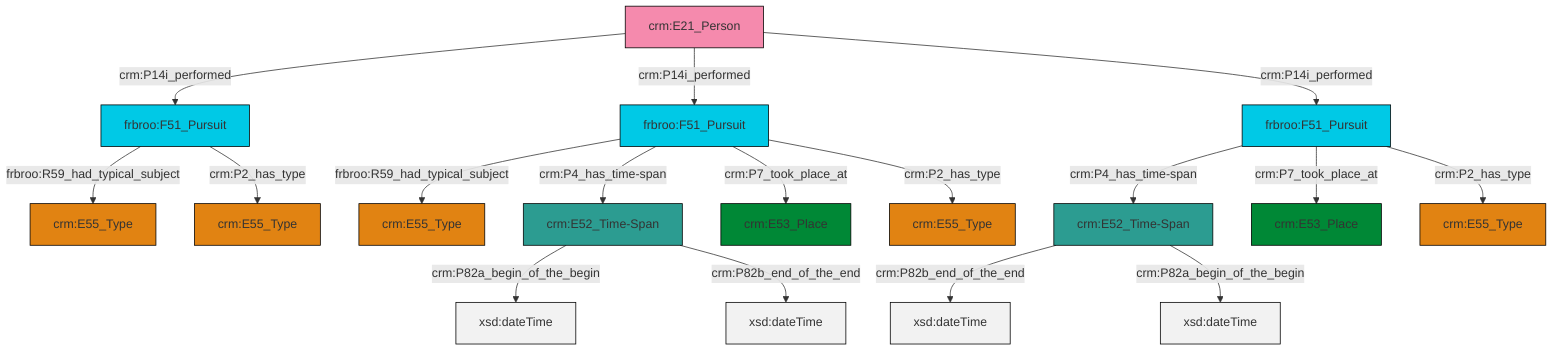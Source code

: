 graph TD
classDef Literal fill:#f2f2f2,stroke:#000000;
classDef CRM_Entity fill:#FFFFFF,stroke:#000000;
classDef Temporal_Entity fill:#00C9E6, stroke:#000000;
classDef Type fill:#E18312, stroke:#000000;
classDef Time-Span fill:#2C9C91, stroke:#000000;
classDef Appellation fill:#FFEB7F, stroke:#000000;
classDef Place fill:#008836, stroke:#000000;
classDef Persistent_Item fill:#B266B2, stroke:#000000;
classDef Conceptual_Object fill:#FFD700, stroke:#000000;
classDef Physical_Thing fill:#D2B48C, stroke:#000000;
classDef Actor fill:#f58aad, stroke:#000000;
classDef PC_Classes fill:#4ce600, stroke:#000000;
classDef Multi fill:#cccccc,stroke:#000000;

2["crm:E52_Time-Span"]:::Time-Span -->|crm:P82b_end_of_the_end| 3[xsd:dateTime]:::Literal
4["crm:E52_Time-Span"]:::Time-Span -->|crm:P82a_begin_of_the_begin| 5[xsd:dateTime]:::Literal
4["crm:E52_Time-Span"]:::Time-Span -->|crm:P82b_end_of_the_end| 6[xsd:dateTime]:::Literal
2["crm:E52_Time-Span"]:::Time-Span -->|crm:P82a_begin_of_the_begin| 7[xsd:dateTime]:::Literal
0["frbroo:F51_Pursuit"]:::Temporal_Entity -->|frbroo:R59_had_typical_subject| 10["crm:E55_Type"]:::Type
14["crm:E21_Person"]:::Actor -->|crm:P14i_performed| 0["frbroo:F51_Pursuit"]:::Temporal_Entity
15["frbroo:F51_Pursuit"]:::Temporal_Entity -->|frbroo:R59_had_typical_subject| 16["crm:E55_Type"]:::Type
12["frbroo:F51_Pursuit"]:::Temporal_Entity -->|crm:P4_has_time-span| 2["crm:E52_Time-Span"]:::Time-Span
15["frbroo:F51_Pursuit"]:::Temporal_Entity -->|crm:P4_has_time-span| 4["crm:E52_Time-Span"]:::Time-Span
14["crm:E21_Person"]:::Actor -->|crm:P14i_performed| 15["frbroo:F51_Pursuit"]:::Temporal_Entity
12["frbroo:F51_Pursuit"]:::Temporal_Entity -->|crm:P7_took_place_at| 8["crm:E53_Place"]:::Place
12["frbroo:F51_Pursuit"]:::Temporal_Entity -->|crm:P2_has_type| 25["crm:E55_Type"]:::Type
15["frbroo:F51_Pursuit"]:::Temporal_Entity -->|crm:P7_took_place_at| 21["crm:E53_Place"]:::Place
14["crm:E21_Person"]:::Actor -->|crm:P14i_performed| 12["frbroo:F51_Pursuit"]:::Temporal_Entity
0["frbroo:F51_Pursuit"]:::Temporal_Entity -->|crm:P2_has_type| 23["crm:E55_Type"]:::Type
15["frbroo:F51_Pursuit"]:::Temporal_Entity -->|crm:P2_has_type| 17["crm:E55_Type"]:::Type